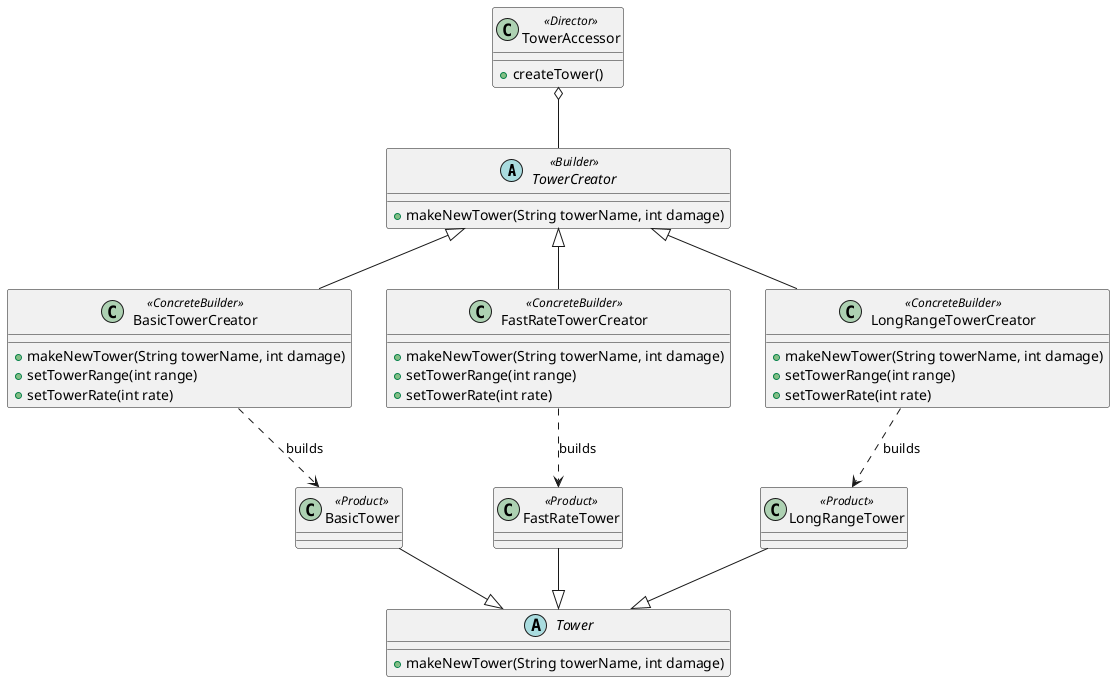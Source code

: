 @startuml
abstract TowerCreator <<Builder>>{
    + makeNewTower(String towerName, int damage)
}
class TowerAccessor <<Director>> {
    + createTower()
}
abstract Tower {
    + makeNewTower(String towerName, int damage)
}
class BasicTowerCreator <<ConcreteBuilder>> {
    + makeNewTower(String towerName, int damage)
    + setTowerRange(int range)
    + setTowerRate(int rate)
}
class FastRateTowerCreator <<ConcreteBuilder>> {
    + makeNewTower(String towerName, int damage)
    + setTowerRange(int range)
    + setTowerRate(int rate)
}
class LongRangeTowerCreator <<ConcreteBuilder>> {
    + makeNewTower(String towerName, int damage)
    + setTowerRange(int range)
    + setTowerRate(int rate)
}
class FastRateTower <<Product>> {
}

class BasicTower <<Product>>{
}

class LongRangeTower <<Product>>{
}

TowerCreator <|-- BasicTowerCreator
TowerCreator <|-- FastRateTowerCreator
TowerCreator <|-- LongRangeTowerCreator

TowerAccessor o-- TowerCreator
BasicTowerCreator ..> BasicTower: builds
FastRateTowerCreator ..> FastRateTower: builds
LongRangeTowerCreator ..> LongRangeTower: builds

FastRateTower --|> Tower
BasicTower --|> Tower
LongRangeTower --|> Tower
@enduml